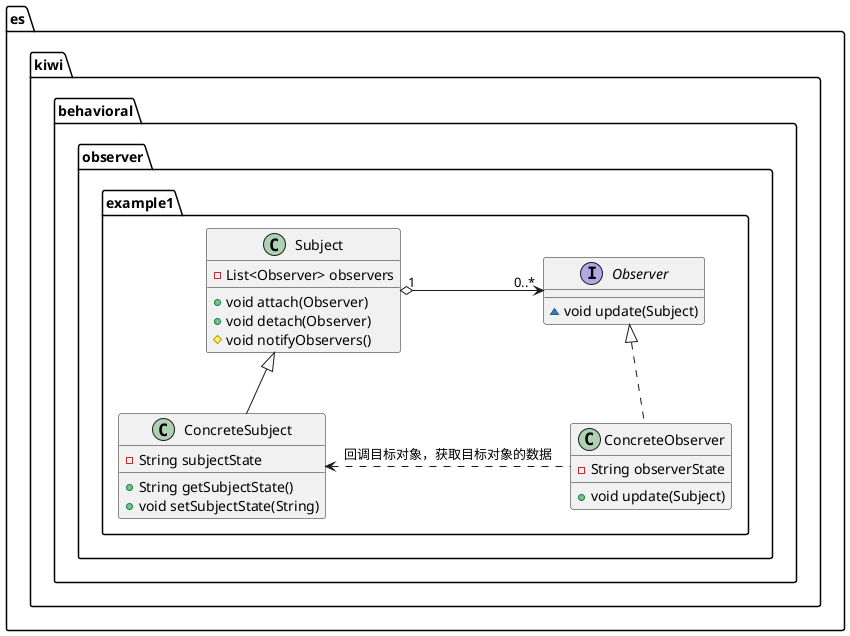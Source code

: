 @startuml
class es.kiwi.behavioral.observer.example1.ConcreteObserver {
- String observerState
+ void update(Subject)
}
class es.kiwi.behavioral.observer.example1.Subject {
- List<Observer> observers
+ void attach(Observer)
+ void detach(Observer)
# void notifyObservers()
}
class es.kiwi.behavioral.observer.example1.ConcreteSubject {
- String subjectState
+ String getSubjectState()
+ void setSubjectState(String)
}
interface es.kiwi.behavioral.observer.example1.Observer {
~ void update(Subject)
}


es.kiwi.behavioral.observer.example1.Observer <|.. es.kiwi.behavioral.observer.example1.ConcreteObserver
es.kiwi.behavioral.observer.example1.Subject <|-- es.kiwi.behavioral.observer.example1.ConcreteSubject
es.kiwi.behavioral.observer.example1.Subject "1" o-right-> "0..*" es.kiwi.behavioral.observer.example1.Observer
es.kiwi.behavioral.observer.example1.ConcreteObserver .left.> es.kiwi.behavioral.observer.example1.ConcreteSubject: 回调目标对象，获取目标对象的数据

@enduml